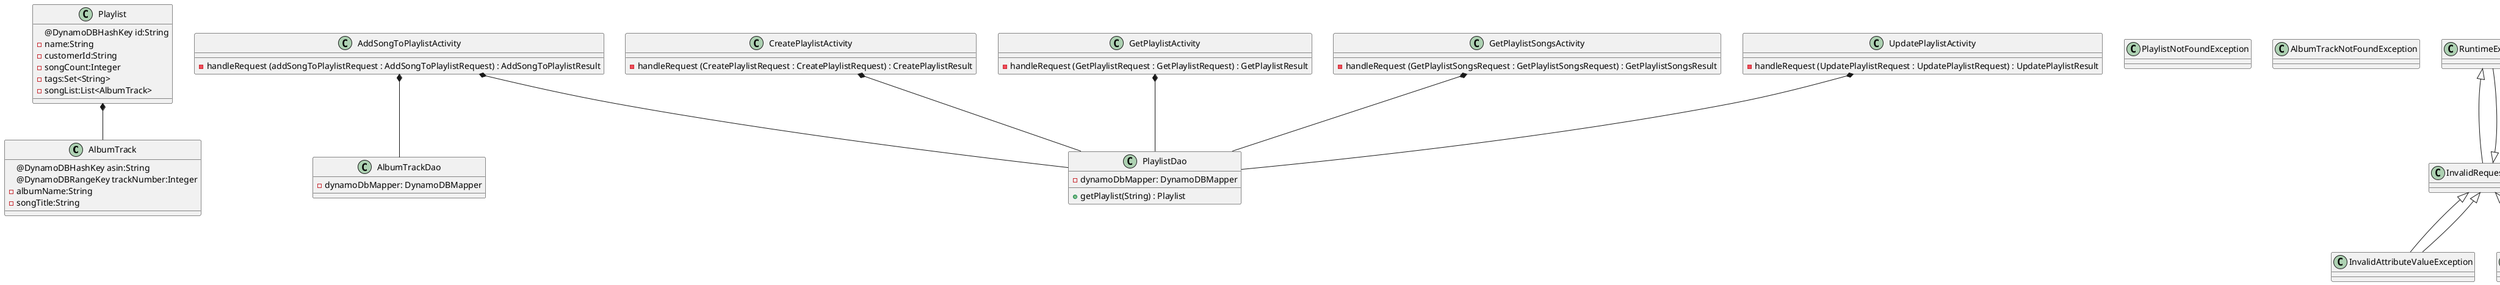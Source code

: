 @startuml



class AlbumTrack {
@DynamoDBHashKey asin:String
@DynamoDBRangeKey trackNumber:Integer
-albumName:String
-songTitle:String

}

class Playlist {
@DynamoDBHashKey id:String
-name:String
-customerId:String
-songCount:Integer
-tags:Set<String>
-songList:List<AlbumTrack>
}

class AlbumTrackDao {
-dynamoDbMapper: DynamoDBMapper
}

class PlaylistDao {
-dynamoDbMapper: DynamoDBMapper
+ getPlaylist(String) : Playlist
}

class AddSongToPlaylistActivity {
-handleRequest (addSongToPlaylistRequest : AddSongToPlaylistRequest) : AddSongToPlaylistResult
}

class CreatePlaylistActivity {
-handleRequest (CreatePlaylistRequest : CreatePlaylistRequest) : CreatePlaylistResult
}

class GetPlaylistActivity {
-handleRequest (GetPlaylistRequest : GetPlaylistRequest) : GetPlaylistResult
}

class GetPlaylistSongsActivity {
-handleRequest (GetPlaylistSongsRequest : GetPlaylistSongsRequest) : GetPlaylistSongsResult
}

class UpdatePlaylistActivity {
-handleRequest (UpdatePlaylistRequest : UpdatePlaylistRequest) : UpdatePlaylistResult
}

class PlaylistNotFoundException {
}

class AlbumTrackNotFoundException {
}



class RuntimeException {
}

class InvalidRequestException extends RuntimeException{
}

class InvalidAttributeValueException extends InvalidRequestException{
}

class InvalidAttributeChangeException extends InvalidRequestException{
}

Playlist *-- AlbumTrack
AddSongToPlaylistActivity *-- AlbumTrackDao
CreatePlaylistActivity *-- PlaylistDao
AddSongToPlaylistActivity *-- PlaylistDao
GetPlaylistActivity *-- PlaylistDao
GetPlaylistSongsActivity *-- PlaylistDao
UpdatePlaylistActivity *-- PlaylistDao

InvalidRequestException <|-- InvalidAttributeChangeException
InvalidRequestException <|-- InvalidAttributeValueException

RuntimeException --|> InvalidRequestException

@enduml